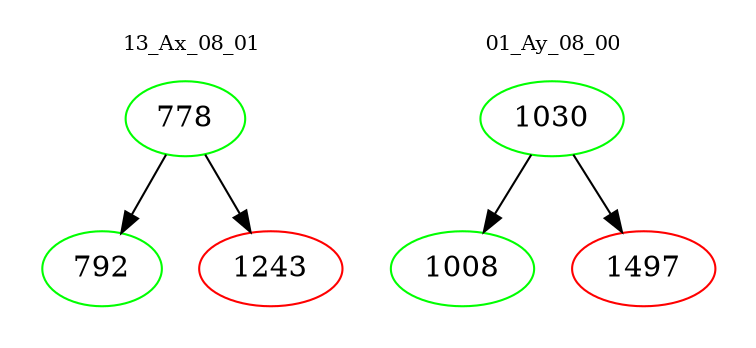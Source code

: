 digraph{
subgraph cluster_0 {
color = white
label = "13_Ax_08_01";
fontsize=10;
T0_778 [label="778", color="green"]
T0_778 -> T0_792 [color="black"]
T0_792 [label="792", color="green"]
T0_778 -> T0_1243 [color="black"]
T0_1243 [label="1243", color="red"]
}
subgraph cluster_1 {
color = white
label = "01_Ay_08_00";
fontsize=10;
T1_1030 [label="1030", color="green"]
T1_1030 -> T1_1008 [color="black"]
T1_1008 [label="1008", color="green"]
T1_1030 -> T1_1497 [color="black"]
T1_1497 [label="1497", color="red"]
}
}
